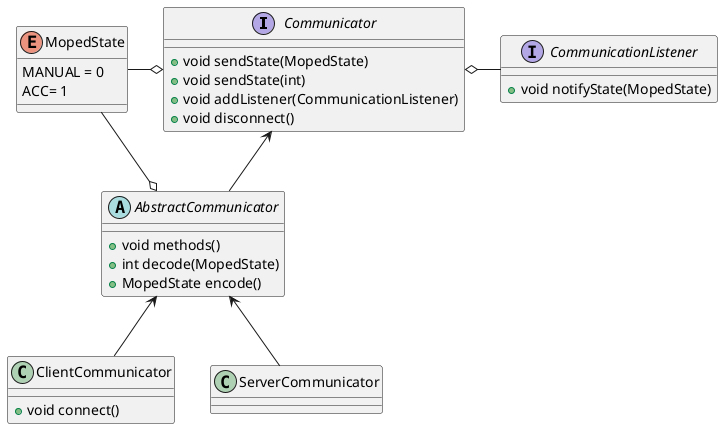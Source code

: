 @startuml
Communicator <-- AbstractCommunicator
AbstractCommunicator <-- ClientCommunicator
AbstractCommunicator <-- ServerCommunicator
Communicator o- CommunicationListener
MopedState -o AbstractCommunicator
MopedState -o Communicator


interface Communicator {
  +void sendState(MopedState)
  +void sendState(int)
  +void addListener(CommunicationListener)
  +void disconnect()
}

interface CommunicationListener {
  +void notifyState(MopedState)
}

abstract class AbstractCommunicator{
  +void methods()
  +int decode(MopedState)
  +MopedState encode()
}

class ClientCommunicator{
  +void connect()
}

class ServerCommunicator{
}

Enum MopedState {
  MANUAL = 0
  ACC= 1
}
@enduml